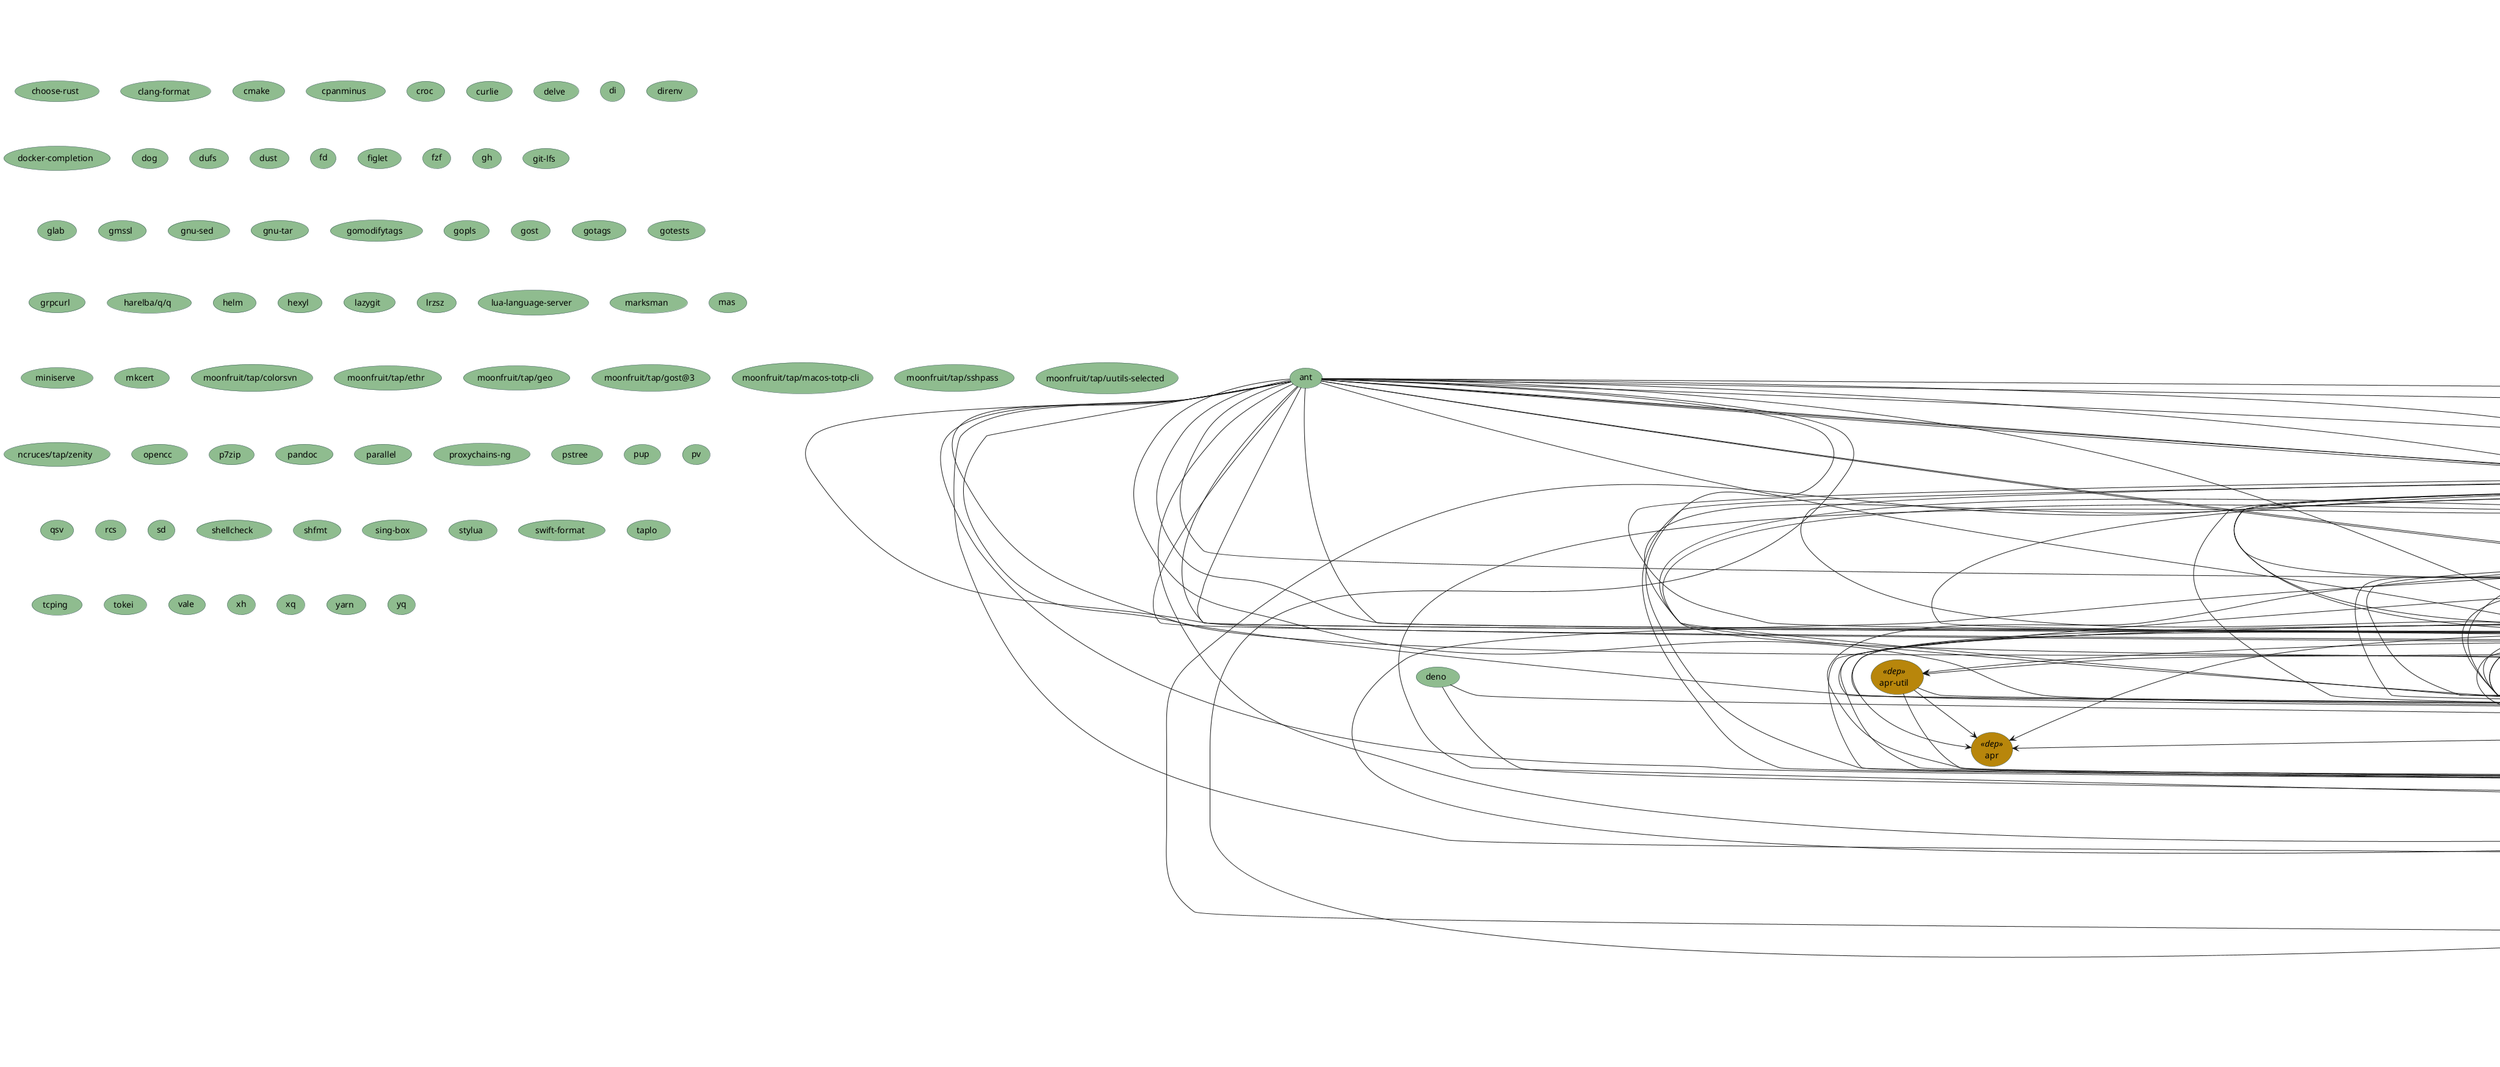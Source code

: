 @startuml homebrew
skinparam usecase {
    BorderColor DarkSlateGray
    BackgroundColor DarkSeaGreen
    BackgroundColor<< req >> ForestGreen
    BackgroundColor<< dep >> DarkGoldenRod
}
(abseil) << dep >>
(ant)
(ant)-->(cairo)
(ant)-->(fontconfig)
(ant)-->(freetype)
(ant)-->(gettext)
(ant)-->(giflib)
(ant)-->(glib)
(ant)-->(graphite2)
(ant)-->(harfbuzz)
(ant)-->(icu4c)
(ant)-->(jpeg-turbo)
(ant)-->(libpng)
(ant)-->(libtiff)
(ant)-->(libx11)
(ant)-->(libxau)
(ant)-->(libxcb)
(ant)-->(libxdmcp)
(ant)-->(libxext)
(ant)-->(libxrender)
(ant)-->(little-cms2)
(ant)-->(lz4)
(ant)-->(lzo)
(ant)-->(openjdk)
(ant)-->(pcre2)
(ant)-->(pixman)
(ant)-->(xorgproto)
(ant)-->(xz)
(ant)-->(zstd)
(aom) << dep >>
(aom)-->(brotli)
(aom)-->(giflib)
(aom)-->(highway)
(aom)-->(imath)
(aom)-->(jpeg-turbo)
(aom)-->(jpeg-xl)
(aom)-->(libpng)
(aom)-->(libtiff)
(aom)-->(libvmaf)
(aom)-->(little-cms2)
(aom)-->(lz4)
(aom)-->(openexr)
(aom)-->(webp)
(aom)-->(xz)
(aom)-->(zstd)
(apr) << dep >>
(apr-util) << dep >>
(apr-util)-->(apr)
(apr-util)-->(ca-certificates)
(apr-util)-->(openssl@3)
(aria2)
(aria2)-->(ca-certificates)
(aria2)-->(gettext)
(aria2)-->(libssh2)
(aria2)-->(openssl@3)
(aria2)-->(readline)
(aria2)-->(sqlite)
(autojump)
(autojump)-->(ca-certificates)
(autojump)-->(mpdecimal)
(autojump)-->(openssl@3)
(autojump)-->(python@3.12)
(autojump)-->(readline)
(autojump)-->(sqlite)
(autojump)-->(xz)
(avro-c) << dep >>
(avro-c)-->(jansson)
(avro-c)-->(snappy)
(avro-c)-->(xz)
(bash)
(bash-completion@2)
(bash-completion@2)-->(bash)
(bash-language-server)
(bash-language-server)-->(brotli)
(bash-language-server)-->(c-ares)
(bash-language-server)-->(ca-certificates)
(bash-language-server)-->(icu4c)
(bash-language-server)-->(libnghttp2)
(bash-language-server)-->(libuv)
(bash-language-server)-->(node)
(bash-language-server)-->(openssl@3)
(bat)
(bat)-->(ca-certificates)
(bat)-->(libgit2)
(bat)-->(libssh2)
(bat)-->(oniguruma)
(bat)-->(openssl@3)
(black)
(black)-->(ca-certificates)
(black)-->(mpdecimal)
(black)-->(openssl@3)
(black)-->(python-packaging)
(black)-->(python@3.12)
(black)-->(readline)
(black)-->(sqlite)
(black)-->(xz)
(brotli) << dep >>
(c-ares) << dep >>
(ca-certificates) << dep >>
(cairo) << dep >>
(cairo)-->(fontconfig)
(cairo)-->(freetype)
(cairo)-->(gettext)
(cairo)-->(glib)
(cairo)-->(libpng)
(cairo)-->(libx11)
(cairo)-->(libxau)
(cairo)-->(libxcb)
(cairo)-->(libxdmcp)
(cairo)-->(libxext)
(cairo)-->(libxrender)
(cairo)-->(lzo)
(cairo)-->(pcre2)
(cairo)-->(pixman)
(cairo)-->(xorgproto)
(capstone) << dep >>
(choose-rust)
(clang-format)
(cmake)
(codespell)
(codespell)-->(ca-certificates)
(codespell)-->(mpdecimal)
(codespell)-->(openssl@3)
(codespell)-->(python@3.11)
(codespell)-->(readline)
(codespell)-->(sqlite)
(codespell)-->(xz)
(colima)
(colima)-->(ca-certificates)
(colima)-->(capstone)
(colima)-->(dtc)
(colima)-->(gettext)
(colima)-->(glib)
(colima)-->(gmp)
(colima)-->(gnutls)
(colima)-->(jpeg-turbo)
(colima)-->(libevent)
(colima)-->(libidn2)
(colima)-->(libnghttp2)
(colima)-->(libpng)
(colima)-->(libslirp)
(colima)-->(libssh)
(colima)-->(libtasn1)
(colima)-->(libunistring)
(colima)-->(libusb)
(colima)-->(lima)
(colima)-->(lz4)
(colima)-->(lzo)
(colima)-->(ncurses)
(colima)-->(nettle)
(colima)-->(openssl@3)
(colima)-->(p11-kit)
(colima)-->(pcre2)
(colima)-->(pixman)
(colima)-->(qemu)
(colima)-->(snappy)
(colima)-->(unbound)
(colima)-->(vde)
(colima)-->(xz)
(colima)-->(zstd)
(cpanminus)
(croc)
(curl)
(curl)-->(brotli)
(curl)-->(ca-certificates)
(curl)-->(gettext)
(curl)-->(libidn2)
(curl)-->(libnghttp2)
(curl)-->(libssh2)
(curl)-->(libunistring)
(curl)-->(lz4)
(curl)-->(openldap)
(curl)-->(openssl@3)
(curl)-->(rtmpdump)
(curl)-->(xz)
(curl)-->(zstd)
(curlie)
(delve)
(deno)
(deno)-->(readline)
(deno)-->(sqlite)
(di)
(direnv)
(docker-completion)
(dog)
(dtc) << dep >>
(dufs)
(dust)
(eslint)
(eslint)-->(brotli)
(eslint)-->(c-ares)
(eslint)-->(ca-certificates)
(eslint)-->(icu4c)
(eslint)-->(libnghttp2)
(eslint)-->(libuv)
(eslint)-->(node)
(eslint)-->(openssl@3)
(eza)
(eza)-->(ca-certificates)
(eza)-->(libgit2)
(eza)-->(libssh2)
(eza)-->(openssl@3)
(fd)
(fdupes)
(fdupes)-->(pcre2)
(figlet)
(file-formula)
(file-formula)-->(libmagic)
(flake8)
(flake8)-->(ca-certificates)
(flake8)-->(mpdecimal)
(flake8)-->(openssl@3)
(flake8)-->(python@3.11)
(flake8)-->(readline)
(flake8)-->(sqlite)
(flake8)-->(xz)
(fontconfig) << dep >>
(fontconfig)-->(freetype)
(fontconfig)-->(libpng)
(fossil)
(fossil)-->(ca-certificates)
(fossil)-->(openssl@3)
(freetype) << dep >>
(freetype)-->(libpng)
(fribidi) << dep >>
(fzf)
(gawk)
(gawk)-->(gettext)
(gawk)-->(gmp)
(gawk)-->(mpfr)
(gawk)-->(readline)
(gd) << dep >>
(gd)-->(aom)
(gd)-->(brotli)
(gd)-->(fontconfig)
(gd)-->(freetype)
(gd)-->(giflib)
(gd)-->(highway)
(gd)-->(imath)
(gd)-->(jpeg-turbo)
(gd)-->(jpeg-xl)
(gd)-->(libavif)
(gd)-->(libpng)
(gd)-->(libtiff)
(gd)-->(libvmaf)
(gd)-->(little-cms2)
(gd)-->(lz4)
(gd)-->(openexr)
(gd)-->(webp)
(gd)-->(xz)
(gd)-->(zstd)
(gdk-pixbuf) << dep >>
(gdk-pixbuf)-->(gettext)
(gdk-pixbuf)-->(glib)
(gdk-pixbuf)-->(jpeg-turbo)
(gdk-pixbuf)-->(libpng)
(gdk-pixbuf)-->(libtiff)
(gdk-pixbuf)-->(lz4)
(gdk-pixbuf)-->(pcre2)
(gdk-pixbuf)-->(xz)
(gdk-pixbuf)-->(zstd)
(gettext) << dep >>
(gh)
(giflib) << dep >>
(git)
(git)-->(gettext)
(git)-->(pcre2)
(git-lfs)
(git-secret)
(git-secret)-->(ca-certificates)
(git-secret)-->(gawk)
(git-secret)-->(gettext)
(git-secret)-->(gmp)
(git-secret)-->(gnupg)
(git-secret)-->(gnutls)
(git-secret)-->(libassuan)
(git-secret)-->(libevent)
(git-secret)-->(libgcrypt)
(git-secret)-->(libgpg-error)
(git-secret)-->(libidn2)
(git-secret)-->(libksba)
(git-secret)-->(libnghttp2)
(git-secret)-->(libtasn1)
(git-secret)-->(libunistring)
(git-secret)-->(libusb)
(git-secret)-->(mpfr)
(git-secret)-->(nettle)
(git-secret)-->(npth)
(git-secret)-->(openldap)
(git-secret)-->(openssl@3)
(git-secret)-->(p11-kit)
(git-secret)-->(pinentry)
(git-secret)-->(readline)
(git-secret)-->(unbound)
(git-svn)
(git-svn)-->(apr)
(git-svn)-->(apr-util)
(git-svn)-->(ca-certificates)
(git-svn)-->(gettext)
(git-svn)-->(git)
(git-svn)-->(lz4)
(git-svn)-->(openssl@3)
(git-svn)-->(pcre2)
(git-svn)-->(subversion)
(git-svn)-->(utf8proc)
(glab)
(glib) << dep >>
(glib)-->(gettext)
(glib)-->(pcre2)
(gmp) << dep >>
(gmssl)
(gnu-sed)
(gnu-tar)
(gnupg)
(gnupg)-->(ca-certificates)
(gnupg)-->(gettext)
(gnupg)-->(gmp)
(gnupg)-->(gnutls)
(gnupg)-->(libassuan)
(gnupg)-->(libevent)
(gnupg)-->(libgcrypt)
(gnupg)-->(libgpg-error)
(gnupg)-->(libidn2)
(gnupg)-->(libksba)
(gnupg)-->(libnghttp2)
(gnupg)-->(libtasn1)
(gnupg)-->(libunistring)
(gnupg)-->(libusb)
(gnupg)-->(nettle)
(gnupg)-->(npth)
(gnupg)-->(openldap)
(gnupg)-->(openssl@3)
(gnupg)-->(p11-kit)
(gnupg)-->(pinentry)
(gnupg)-->(readline)
(gnupg)-->(unbound)
(gnutls) << dep >>
(gnutls)-->(ca-certificates)
(gnutls)-->(gettext)
(gnutls)-->(gmp)
(gnutls)-->(libevent)
(gnutls)-->(libidn2)
(gnutls)-->(libnghttp2)
(gnutls)-->(libtasn1)
(gnutls)-->(libunistring)
(gnutls)-->(nettle)
(gnutls)-->(openssl@3)
(gnutls)-->(p11-kit)
(gnutls)-->(unbound)
(go)
(gomodifytags)
(gopls)
(gost)
(gotags)
(gotests)
(gradle)
(gradle)-->(cairo)
(gradle)-->(fontconfig)
(gradle)-->(freetype)
(gradle)-->(gettext)
(gradle)-->(giflib)
(gradle)-->(glib)
(gradle)-->(graphite2)
(gradle)-->(harfbuzz)
(gradle)-->(icu4c)
(gradle)-->(jpeg-turbo)
(gradle)-->(libpng)
(gradle)-->(libtiff)
(gradle)-->(libx11)
(gradle)-->(libxau)
(gradle)-->(libxcb)
(gradle)-->(libxdmcp)
(gradle)-->(libxext)
(gradle)-->(libxrender)
(gradle)-->(little-cms2)
(gradle)-->(lz4)
(gradle)-->(lzo)
(gradle)-->(openjdk)
(gradle)-->(pcre2)
(gradle)-->(pixman)
(gradle)-->(xorgproto)
(gradle)-->(xz)
(gradle)-->(zstd)
(graphite2) << dep >>
(graphviz) << dep >>
(graphviz)-->(aom)
(graphviz)-->(brotli)
(graphviz)-->(cairo)
(graphviz)-->(fontconfig)
(graphviz)-->(freetype)
(graphviz)-->(fribidi)
(graphviz)-->(gd)
(graphviz)-->(gdk-pixbuf)
(graphviz)-->(gettext)
(graphviz)-->(giflib)
(graphviz)-->(glib)
(graphviz)-->(graphite2)
(graphviz)-->(gts)
(graphviz)-->(harfbuzz)
(graphviz)-->(highway)
(graphviz)-->(icu4c)
(graphviz)-->(imath)
(graphviz)-->(jasper)
(graphviz)-->(jpeg-turbo)
(graphviz)-->(jpeg-xl)
(graphviz)-->(libavif)
(graphviz)-->(libpng)
(graphviz)-->(librsvg)
(graphviz)-->(libtiff)
(graphviz)-->(libtool)
(graphviz)-->(libvmaf)
(graphviz)-->(libx11)
(graphviz)-->(libxau)
(graphviz)-->(libxcb)
(graphviz)-->(libxdmcp)
(graphviz)-->(libxext)
(graphviz)-->(libxrender)
(graphviz)-->(little-cms2)
(graphviz)-->(lz4)
(graphviz)-->(lzo)
(graphviz)-->(m4)
(graphviz)-->(netpbm)
(graphviz)-->(openexr)
(graphviz)-->(pango)
(graphviz)-->(pcre2)
(graphviz)-->(pixman)
(graphviz)-->(webp)
(graphviz)-->(xorgproto)
(graphviz)-->(xz)
(graphviz)-->(zstd)
(grpcurl)
(gts) << dep >>
(gts)-->(gettext)
(gts)-->(glib)
(gts)-->(jasper)
(gts)-->(jpeg-turbo)
(gts)-->(libpng)
(gts)-->(libtiff)
(gts)-->(lz4)
(gts)-->(netpbm)
(gts)-->(pcre2)
(gts)-->(xz)
(gts)-->(zstd)
(harelba/q/q)
(harfbuzz) << dep >>
(harfbuzz)-->(cairo)
(harfbuzz)-->(fontconfig)
(harfbuzz)-->(freetype)
(harfbuzz)-->(gettext)
(harfbuzz)-->(glib)
(harfbuzz)-->(graphite2)
(harfbuzz)-->(icu4c)
(harfbuzz)-->(libpng)
(harfbuzz)-->(libx11)
(harfbuzz)-->(libxau)
(harfbuzz)-->(libxcb)
(harfbuzz)-->(libxdmcp)
(harfbuzz)-->(libxext)
(harfbuzz)-->(libxrender)
(harfbuzz)-->(lzo)
(harfbuzz)-->(pcre2)
(harfbuzz)-->(pixman)
(harfbuzz)-->(xorgproto)
(hazelcast/hz/hazelcast)
(hazelcast/hz/hazelcast)-->(cairo)
(hazelcast/hz/hazelcast)-->(fontconfig)
(hazelcast/hz/hazelcast)-->(freetype)
(hazelcast/hz/hazelcast)-->(gettext)
(hazelcast/hz/hazelcast)-->(giflib)
(hazelcast/hz/hazelcast)-->(glib)
(hazelcast/hz/hazelcast)-->(graphite2)
(hazelcast/hz/hazelcast)-->(harfbuzz)
(hazelcast/hz/hazelcast)-->(icu4c)
(hazelcast/hz/hazelcast)-->(jpeg-turbo)
(hazelcast/hz/hazelcast)-->(libpng)
(hazelcast/hz/hazelcast)-->(libtiff)
(hazelcast/hz/hazelcast)-->(libx11)
(hazelcast/hz/hazelcast)-->(libxau)
(hazelcast/hz/hazelcast)-->(libxcb)
(hazelcast/hz/hazelcast)-->(libxdmcp)
(hazelcast/hz/hazelcast)-->(libxext)
(hazelcast/hz/hazelcast)-->(libxrender)
(hazelcast/hz/hazelcast)-->(little-cms2)
(hazelcast/hz/hazelcast)-->(lz4)
(hazelcast/hz/hazelcast)-->(lzo)
(hazelcast/hz/hazelcast)-->(openjdk)
(hazelcast/hz/hazelcast)-->(pcre2)
(hazelcast/hz/hazelcast)-->(pixman)
(hazelcast/hz/hazelcast)-->(xorgproto)
(hazelcast/hz/hazelcast)-->(xz)
(hazelcast/hz/hazelcast)-->(zstd)
(hazelcast/hz/hazelcast-management-center)
(hazelcast/hz/hazelcast-management-center)-->(cairo)
(hazelcast/hz/hazelcast-management-center)-->(fontconfig)
(hazelcast/hz/hazelcast-management-center)-->(freetype)
(hazelcast/hz/hazelcast-management-center)-->(gettext)
(hazelcast/hz/hazelcast-management-center)-->(giflib)
(hazelcast/hz/hazelcast-management-center)-->(glib)
(hazelcast/hz/hazelcast-management-center)-->(graphite2)
(hazelcast/hz/hazelcast-management-center)-->(harfbuzz)
(hazelcast/hz/hazelcast-management-center)-->(icu4c)
(hazelcast/hz/hazelcast-management-center)-->(jpeg-turbo)
(hazelcast/hz/hazelcast-management-center)-->(libpng)
(hazelcast/hz/hazelcast-management-center)-->(libtiff)
(hazelcast/hz/hazelcast-management-center)-->(libx11)
(hazelcast/hz/hazelcast-management-center)-->(libxau)
(hazelcast/hz/hazelcast-management-center)-->(libxcb)
(hazelcast/hz/hazelcast-management-center)-->(libxdmcp)
(hazelcast/hz/hazelcast-management-center)-->(libxext)
(hazelcast/hz/hazelcast-management-center)-->(libxrender)
(hazelcast/hz/hazelcast-management-center)-->(little-cms2)
(hazelcast/hz/hazelcast-management-center)-->(lz4)
(hazelcast/hz/hazelcast-management-center)-->(lzo)
(hazelcast/hz/hazelcast-management-center)-->(openjdk)
(hazelcast/hz/hazelcast-management-center)-->(pcre2)
(hazelcast/hz/hazelcast-management-center)-->(pixman)
(hazelcast/hz/hazelcast-management-center)-->(xorgproto)
(hazelcast/hz/hazelcast-management-center)-->(xz)
(hazelcast/hz/hazelcast-management-center)-->(zstd)
(helm)
(hexyl)
(highway) << dep >>
(htop)
(htop)-->(ncurses)
(httpie)
(httpie)-->(ca-certificates)
(httpie)-->(mpdecimal)
(httpie)-->(openssl@3)
(httpie)-->(pygments)
(httpie)-->(python-certifi)
(httpie)-->(python@3.12)
(httpie)-->(readline)
(httpie)-->(sqlite)
(httpie)-->(xz)
(icu4c) << dep >>
(imath) << dep >>
(iperf3)
(iperf3)-->(ca-certificates)
(iperf3)-->(openssl@3)
(ipython)
(ipython)-->(ca-certificates)
(ipython)-->(mpdecimal)
(ipython)-->(openssl@3)
(ipython)-->(pygments)
(ipython)-->(python@3.12)
(ipython)-->(readline)
(ipython)-->(six)
(ipython)-->(sqlite)
(ipython)-->(xz)
(jansson) << dep >>
(jasper) << dep >>
(jasper)-->(jpeg-turbo)
(jdtls)
(jdtls)-->(ca-certificates)
(jdtls)-->(cairo)
(jdtls)-->(fontconfig)
(jdtls)-->(freetype)
(jdtls)-->(gettext)
(jdtls)-->(giflib)
(jdtls)-->(glib)
(jdtls)-->(graphite2)
(jdtls)-->(harfbuzz)
(jdtls)-->(icu4c)
(jdtls)-->(jpeg-turbo)
(jdtls)-->(libpng)
(jdtls)-->(libtiff)
(jdtls)-->(libx11)
(jdtls)-->(libxau)
(jdtls)-->(libxcb)
(jdtls)-->(libxdmcp)
(jdtls)-->(libxext)
(jdtls)-->(libxrender)
(jdtls)-->(little-cms2)
(jdtls)-->(lz4)
(jdtls)-->(lzo)
(jdtls)-->(mpdecimal)
(jdtls)-->(openjdk)
(jdtls)-->(openssl@3)
(jdtls)-->(pcre2)
(jdtls)-->(pixman)
(jdtls)-->(python@3.12)
(jdtls)-->(readline)
(jdtls)-->(sqlite)
(jdtls)-->(xorgproto)
(jdtls)-->(xz)
(jdtls)-->(zstd)
(jpeg-turbo) << dep >>
(jpeg-xl) << dep >>
(jpeg-xl)-->(brotli)
(jpeg-xl)-->(giflib)
(jpeg-xl)-->(highway)
(jpeg-xl)-->(imath)
(jpeg-xl)-->(jpeg-turbo)
(jpeg-xl)-->(libpng)
(jpeg-xl)-->(libtiff)
(jpeg-xl)-->(little-cms2)
(jpeg-xl)-->(lz4)
(jpeg-xl)-->(openexr)
(jpeg-xl)-->(webp)
(jpeg-xl)-->(xz)
(jpeg-xl)-->(zstd)
(jq)
(jq)-->(oniguruma)
(jsoncpp) << dep >>
(kafka)
(kafka)-->(ca-certificates)
(kafka)-->(cairo)
(kafka)-->(fontconfig)
(kafka)-->(freetype)
(kafka)-->(gettext)
(kafka)-->(giflib)
(kafka)-->(glib)
(kafka)-->(graphite2)
(kafka)-->(harfbuzz)
(kafka)-->(icu4c)
(kafka)-->(jpeg-turbo)
(kafka)-->(libpng)
(kafka)-->(libtiff)
(kafka)-->(libx11)
(kafka)-->(libxau)
(kafka)-->(libxcb)
(kafka)-->(libxdmcp)
(kafka)-->(libxext)
(kafka)-->(libxrender)
(kafka)-->(little-cms2)
(kafka)-->(lz4)
(kafka)-->(lzo)
(kafka)-->(openjdk)
(kafka)-->(openssl@3)
(kafka)-->(pcre2)
(kafka)-->(pixman)
(kafka)-->(xorgproto)
(kafka)-->(xz)
(kafka)-->(zookeeper)
(kafka)-->(zstd)
(kcat)
(kcat)-->(avro-c)
(kcat)-->(ca-certificates)
(kcat)-->(jansson)
(kcat)-->(librdkafka)
(kcat)-->(libserdes)
(kcat)-->(lz4)
(kcat)-->(lzlib)
(kcat)-->(openssl@3)
(kcat)-->(snappy)
(kcat)-->(xz)
(kcat)-->(yajl)
(kcat)-->(zstd)
(lazygit)
(libassuan) << dep >>
(libassuan)-->(gettext)
(libassuan)-->(libgpg-error)
(libavif) << dep >>
(libavif)-->(aom)
(libavif)-->(brotli)
(libavif)-->(giflib)
(libavif)-->(highway)
(libavif)-->(imath)
(libavif)-->(jpeg-turbo)
(libavif)-->(jpeg-xl)
(libavif)-->(libpng)
(libavif)-->(libtiff)
(libavif)-->(libvmaf)
(libavif)-->(little-cms2)
(libavif)-->(lz4)
(libavif)-->(openexr)
(libavif)-->(webp)
(libavif)-->(xz)
(libavif)-->(zstd)
(libevent) << dep >>
(libevent)-->(ca-certificates)
(libevent)-->(openssl@3)
(libgcrypt) << dep >>
(libgcrypt)-->(gettext)
(libgcrypt)-->(libgpg-error)
(libgit2) << dep >>
(libgit2)-->(ca-certificates)
(libgit2)-->(libssh2)
(libgit2)-->(openssl@3)
(libgpg-error) << dep >>
(libgpg-error)-->(gettext)
(libidn2) << dep >>
(libidn2)-->(gettext)
(libidn2)-->(libunistring)
(libksba) << dep >>
(libksba)-->(gettext)
(libksba)-->(libgpg-error)
(liblinear) << dep >>
(libmagic) << dep >>
(libnghttp2) << dep >>
(libpng) << dep >>
(librdkafka) << dep >>
(librdkafka)-->(ca-certificates)
(librdkafka)-->(lz4)
(librdkafka)-->(lzlib)
(librdkafka)-->(openssl@3)
(librdkafka)-->(xz)
(librdkafka)-->(zstd)
(librsvg) << dep >>
(librsvg)-->(cairo)
(librsvg)-->(fontconfig)
(librsvg)-->(freetype)
(librsvg)-->(fribidi)
(librsvg)-->(gdk-pixbuf)
(librsvg)-->(gettext)
(librsvg)-->(glib)
(librsvg)-->(graphite2)
(librsvg)-->(harfbuzz)
(librsvg)-->(icu4c)
(librsvg)-->(jpeg-turbo)
(librsvg)-->(libpng)
(librsvg)-->(libtiff)
(librsvg)-->(libx11)
(librsvg)-->(libxau)
(librsvg)-->(libxcb)
(librsvg)-->(libxdmcp)
(librsvg)-->(libxext)
(librsvg)-->(libxrender)
(librsvg)-->(lz4)
(librsvg)-->(lzo)
(librsvg)-->(pango)
(librsvg)-->(pcre2)
(librsvg)-->(pixman)
(librsvg)-->(xorgproto)
(librsvg)-->(xz)
(librsvg)-->(zstd)
(libserdes) << dep >>
(libserdes)-->(avro-c)
(libserdes)-->(jansson)
(libserdes)-->(snappy)
(libserdes)-->(xz)
(libslirp) << dep >>
(libslirp)-->(gettext)
(libslirp)-->(glib)
(libslirp)-->(pcre2)
(libssh) << dep >>
(libssh)-->(ca-certificates)
(libssh)-->(openssl@3)
(libssh2) << dep >>
(libssh2)-->(ca-certificates)
(libssh2)-->(openssl@3)
(libtasn1) << dep >>
(libtermkey) << dep >>
(libtermkey)-->(unibilium)
(libtiff) << dep >>
(libtiff)-->(jpeg-turbo)
(libtiff)-->(lz4)
(libtiff)-->(xz)
(libtiff)-->(zstd)
(libtool) << dep >>
(libtool)-->(m4)
(libunistring) << dep >>
(libusb) << dep >>
(libuv) << dep >>
(libvmaf) << dep >>
(libvterm) << dep >>
(libx11) << dep >>
(libx11)-->(libxau)
(libx11)-->(libxcb)
(libx11)-->(libxdmcp)
(libx11)-->(xorgproto)
(libxau) << dep >>
(libxau)-->(xorgproto)
(libxcb) << dep >>
(libxcb)-->(libxau)
(libxcb)-->(libxdmcp)
(libxcb)-->(xorgproto)
(libxdmcp) << dep >>
(libxdmcp)-->(xorgproto)
(libxext) << dep >>
(libxext)-->(libx11)
(libxext)-->(libxau)
(libxext)-->(libxcb)
(libxext)-->(libxdmcp)
(libxext)-->(xorgproto)
(libxrender) << dep >>
(libxrender)-->(libx11)
(libxrender)-->(libxau)
(libxrender)-->(libxcb)
(libxrender)-->(libxdmcp)
(libxrender)-->(xorgproto)
(libyaml) << dep >>
(lima) << dep >>
(lima)-->(ca-certificates)
(lima)-->(capstone)
(lima)-->(dtc)
(lima)-->(gettext)
(lima)-->(glib)
(lima)-->(gmp)
(lima)-->(gnutls)
(lima)-->(jpeg-turbo)
(lima)-->(libevent)
(lima)-->(libidn2)
(lima)-->(libnghttp2)
(lima)-->(libpng)
(lima)-->(libslirp)
(lima)-->(libssh)
(lima)-->(libtasn1)
(lima)-->(libunistring)
(lima)-->(libusb)
(lima)-->(lz4)
(lima)-->(lzo)
(lima)-->(ncurses)
(lima)-->(nettle)
(lima)-->(openssl@3)
(lima)-->(p11-kit)
(lima)-->(pcre2)
(lima)-->(pixman)
(lima)-->(qemu)
(lima)-->(snappy)
(lima)-->(unbound)
(lima)-->(vde)
(lima)-->(xz)
(lima)-->(zstd)
(little-cms2) << dep >>
(little-cms2)-->(jpeg-turbo)
(little-cms2)-->(libtiff)
(little-cms2)-->(lz4)
(little-cms2)-->(xz)
(little-cms2)-->(zstd)
(llvm) << dep >>
(llvm)-->(ca-certificates)
(llvm)-->(lz4)
(llvm)-->(mpdecimal)
(llvm)-->(openssl@3)
(llvm)-->(python@3.12)
(llvm)-->(readline)
(llvm)-->(sqlite)
(llvm)-->(xz)
(llvm)-->(z3)
(llvm)-->(zstd)
(lrzsz)
(lua)
(lua-language-server)
(luajit) << dep >>
(luv) << dep >>
(luv)-->(libuv)
(lz4) << dep >>
(lzlib) << dep >>
(lzo) << dep >>
(m4) << dep >>
(marksman)
(mas)
(maven)
(maven)-->(cairo)
(maven)-->(fontconfig)
(maven)-->(freetype)
(maven)-->(gettext)
(maven)-->(giflib)
(maven)-->(glib)
(maven)-->(graphite2)
(maven)-->(harfbuzz)
(maven)-->(icu4c)
(maven)-->(jpeg-turbo)
(maven)-->(libpng)
(maven)-->(libtiff)
(maven)-->(libx11)
(maven)-->(libxau)
(maven)-->(libxcb)
(maven)-->(libxdmcp)
(maven)-->(libxext)
(maven)-->(libxrender)
(maven)-->(little-cms2)
(maven)-->(lz4)
(maven)-->(lzo)
(maven)-->(openjdk)
(maven)-->(pcre2)
(maven)-->(pixman)
(maven)-->(xorgproto)
(maven)-->(xz)
(maven)-->(zstd)
(miniserve)
(mkcert)
(mongodb/brew/mongodb-community)
(mongodb/brew/mongodb-community)-->(brotli)
(mongodb/brew/mongodb-community)-->(c-ares)
(mongodb/brew/mongodb-community)-->(ca-certificates)
(mongodb/brew/mongodb-community)-->(icu4c)
(mongodb/brew/mongodb-community)-->(libnghttp2)
(mongodb/brew/mongodb-community)-->(libuv)
(mongodb/brew/mongodb-community)-->(mongodb/brew/mongodb-database-tools)
(mongodb/brew/mongodb-community)-->(mongosh)
(mongodb/brew/mongodb-community)-->(node)
(mongodb/brew/mongodb-community)-->(openssl@3)
(mongodb/brew/mongodb-database-tools) << req >>
(mongosh) << dep >>
(mongosh)-->(brotli)
(mongosh)-->(c-ares)
(mongosh)-->(ca-certificates)
(mongosh)-->(icu4c)
(mongosh)-->(libnghttp2)
(mongosh)-->(libuv)
(mongosh)-->(node)
(mongosh)-->(openssl@3)
(moonfruit/tap/colorsvn)
(moonfruit/tap/ethr)
(moonfruit/tap/geo)
(moonfruit/tap/gost@3)
(moonfruit/tap/impl)
(moonfruit/tap/impl)-->(go)
(moonfruit/tap/macos-totp-cli)
(moonfruit/tap/sshpass)
(moonfruit/tap/uutils-selected)
(moonfruit/tap/wlp-webprofile8)
(moonfruit/tap/wlp-webprofile8)-->(cairo)
(moonfruit/tap/wlp-webprofile8)-->(fontconfig)
(moonfruit/tap/wlp-webprofile8)-->(freetype)
(moonfruit/tap/wlp-webprofile8)-->(gettext)
(moonfruit/tap/wlp-webprofile8)-->(giflib)
(moonfruit/tap/wlp-webprofile8)-->(glib)
(moonfruit/tap/wlp-webprofile8)-->(graphite2)
(moonfruit/tap/wlp-webprofile8)-->(harfbuzz)
(moonfruit/tap/wlp-webprofile8)-->(icu4c)
(moonfruit/tap/wlp-webprofile8)-->(jpeg-turbo)
(moonfruit/tap/wlp-webprofile8)-->(libpng)
(moonfruit/tap/wlp-webprofile8)-->(libtiff)
(moonfruit/tap/wlp-webprofile8)-->(libx11)
(moonfruit/tap/wlp-webprofile8)-->(libxau)
(moonfruit/tap/wlp-webprofile8)-->(libxcb)
(moonfruit/tap/wlp-webprofile8)-->(libxdmcp)
(moonfruit/tap/wlp-webprofile8)-->(libxext)
(moonfruit/tap/wlp-webprofile8)-->(libxrender)
(moonfruit/tap/wlp-webprofile8)-->(little-cms2)
(moonfruit/tap/wlp-webprofile8)-->(lz4)
(moonfruit/tap/wlp-webprofile8)-->(lzo)
(moonfruit/tap/wlp-webprofile8)-->(openjdk)
(moonfruit/tap/wlp-webprofile8)-->(pcre2)
(moonfruit/tap/wlp-webprofile8)-->(pixman)
(moonfruit/tap/wlp-webprofile8)-->(xorgproto)
(moonfruit/tap/wlp-webprofile8)-->(xz)
(moonfruit/tap/wlp-webprofile8)-->(zstd)
(mosh)
(mosh)-->(abseil)
(mosh)-->(jsoncpp)
(mosh)-->(protobuf)
(mpdecimal) << dep >>
(mpfr) << dep >>
(mpfr)-->(gmp)
(msgpack) << dep >>
(ncdu)
(ncdu)-->(ncurses)
(ncruces/tap/zenity)
(ncurses) << dep >>
(neovide)
(neovide)-->(gettext)
(neovide)-->(libtermkey)
(neovide)-->(libuv)
(neovide)-->(libvterm)
(neovide)-->(luajit)
(neovide)-->(luv)
(neovide)-->(msgpack)
(neovide)-->(neovim)
(neovide)-->(tree-sitter)
(neovide)-->(unibilium)
(neovim)
(neovim)-->(gettext)
(neovim)-->(libtermkey)
(neovim)-->(libuv)
(neovim)-->(libvterm)
(neovim)-->(luajit)
(neovim)-->(luv)
(neovim)-->(msgpack)
(neovim)-->(tree-sitter)
(neovim)-->(unibilium)
(netpbm) << dep >>
(netpbm)-->(jasper)
(netpbm)-->(jpeg-turbo)
(netpbm)-->(libpng)
(netpbm)-->(libtiff)
(netpbm)-->(lz4)
(netpbm)-->(xz)
(netpbm)-->(zstd)
(nettle) << dep >>
(nettle)-->(gmp)
(nmap)
(nmap)-->(ca-certificates)
(nmap)-->(liblinear)
(nmap)-->(libssh2)
(nmap)-->(lua)
(nmap)-->(openssl@3)
(nmap)-->(pcre)
(node)
(node)-->(brotli)
(node)-->(c-ares)
(node)-->(ca-certificates)
(node)-->(icu4c)
(node)-->(libnghttp2)
(node)-->(libuv)
(node)-->(openssl@3)
(node@16) << req >>
(node@16)-->(brotli)
(node@16)-->(c-ares)
(node@16)-->(ca-certificates)
(node@16)-->(icu4c)
(node@16)-->(libnghttp2)
(node@16)-->(libuv)
(node@16)-->(openssl@3)
(npth) << dep >>
(oniguruma) << dep >>
(opencc)
(openexr) << dep >>
(openexr)-->(imath)
(openjdk)
(openjdk)-->(cairo)
(openjdk)-->(fontconfig)
(openjdk)-->(freetype)
(openjdk)-->(gettext)
(openjdk)-->(giflib)
(openjdk)-->(glib)
(openjdk)-->(graphite2)
(openjdk)-->(harfbuzz)
(openjdk)-->(icu4c)
(openjdk)-->(jpeg-turbo)
(openjdk)-->(libpng)
(openjdk)-->(libtiff)
(openjdk)-->(libx11)
(openjdk)-->(libxau)
(openjdk)-->(libxcb)
(openjdk)-->(libxdmcp)
(openjdk)-->(libxext)
(openjdk)-->(libxrender)
(openjdk)-->(little-cms2)
(openjdk)-->(lz4)
(openjdk)-->(lzo)
(openjdk)-->(pcre2)
(openjdk)-->(pixman)
(openjdk)-->(xorgproto)
(openjdk)-->(xz)
(openjdk)-->(zstd)
(openjdk@11)
(openjdk@11)-->(cairo)
(openjdk@11)-->(fontconfig)
(openjdk@11)-->(freetype)
(openjdk@11)-->(gettext)
(openjdk@11)-->(giflib)
(openjdk@11)-->(glib)
(openjdk@11)-->(graphite2)
(openjdk@11)-->(harfbuzz)
(openjdk@11)-->(icu4c)
(openjdk@11)-->(jpeg-turbo)
(openjdk@11)-->(libpng)
(openjdk@11)-->(libtiff)
(openjdk@11)-->(libx11)
(openjdk@11)-->(libxau)
(openjdk@11)-->(libxcb)
(openjdk@11)-->(libxdmcp)
(openjdk@11)-->(libxext)
(openjdk@11)-->(libxrender)
(openjdk@11)-->(little-cms2)
(openjdk@11)-->(lz4)
(openjdk@11)-->(lzo)
(openjdk@11)-->(pcre2)
(openjdk@11)-->(pixman)
(openjdk@11)-->(xorgproto)
(openjdk@11)-->(xz)
(openjdk@11)-->(zstd)
(openjdk@17)
(openjdk@17)-->(cairo)
(openjdk@17)-->(fontconfig)
(openjdk@17)-->(freetype)
(openjdk@17)-->(gettext)
(openjdk@17)-->(giflib)
(openjdk@17)-->(glib)
(openjdk@17)-->(graphite2)
(openjdk@17)-->(harfbuzz)
(openjdk@17)-->(icu4c)
(openjdk@17)-->(jpeg-turbo)
(openjdk@17)-->(libpng)
(openjdk@17)-->(libtiff)
(openjdk@17)-->(libx11)
(openjdk@17)-->(libxau)
(openjdk@17)-->(libxcb)
(openjdk@17)-->(libxdmcp)
(openjdk@17)-->(libxext)
(openjdk@17)-->(libxrender)
(openjdk@17)-->(little-cms2)
(openjdk@17)-->(lz4)
(openjdk@17)-->(lzo)
(openjdk@17)-->(pcre2)
(openjdk@17)-->(pixman)
(openjdk@17)-->(xorgproto)
(openjdk@17)-->(xz)
(openjdk@17)-->(zstd)
(openldap) << dep >>
(openldap)-->(ca-certificates)
(openldap)-->(openssl@3)
(openssl@3) << dep >>
(openssl@3)-->(ca-certificates)
(p11-kit) << dep >>
(p11-kit)-->(ca-certificates)
(p11-kit)-->(libtasn1)
(p7zip)
(pandoc)
(pango) << dep >>
(pango)-->(cairo)
(pango)-->(fontconfig)
(pango)-->(freetype)
(pango)-->(fribidi)
(pango)-->(gettext)
(pango)-->(glib)
(pango)-->(graphite2)
(pango)-->(harfbuzz)
(pango)-->(icu4c)
(pango)-->(libpng)
(pango)-->(libx11)
(pango)-->(libxau)
(pango)-->(libxcb)
(pango)-->(libxdmcp)
(pango)-->(libxext)
(pango)-->(libxrender)
(pango)-->(lzo)
(pango)-->(pcre2)
(pango)-->(pixman)
(pango)-->(xorgproto)
(parallel)
(pcre) << dep >>
(pcre2) << dep >>
(pigz)
(pigz)-->(zopfli)
(pinentry) << dep >>
(pinentry)-->(gettext)
(pinentry)-->(libassuan)
(pinentry)-->(libgpg-error)
(pinentry-mac)
(pinentry-mac)-->(gettext)
(pinentry-mac)-->(libassuan)
(pinentry-mac)-->(libgpg-error)
(pipgrip)
(pipgrip)-->(ca-certificates)
(pipgrip)-->(mpdecimal)
(pipgrip)-->(openssl@3)
(pipgrip)-->(python-click)
(pipgrip)-->(python-packaging)
(pipgrip)-->(python-setuptools)
(pipgrip)-->(python@3.12)
(pipgrip)-->(readline)
(pipgrip)-->(six)
(pipgrip)-->(sqlite)
(pipgrip)-->(xz)
(pixman) << dep >>
(pkg-config) << dep >>
(plantuml)
(plantuml)-->(aom)
(plantuml)-->(brotli)
(plantuml)-->(cairo)
(plantuml)-->(fontconfig)
(plantuml)-->(freetype)
(plantuml)-->(fribidi)
(plantuml)-->(gd)
(plantuml)-->(gdk-pixbuf)
(plantuml)-->(gettext)
(plantuml)-->(giflib)
(plantuml)-->(glib)
(plantuml)-->(graphite2)
(plantuml)-->(graphviz)
(plantuml)-->(gts)
(plantuml)-->(harfbuzz)
(plantuml)-->(highway)
(plantuml)-->(icu4c)
(plantuml)-->(imath)
(plantuml)-->(jasper)
(plantuml)-->(jpeg-turbo)
(plantuml)-->(jpeg-xl)
(plantuml)-->(libavif)
(plantuml)-->(libpng)
(plantuml)-->(librsvg)
(plantuml)-->(libtiff)
(plantuml)-->(libtool)
(plantuml)-->(libvmaf)
(plantuml)-->(libx11)
(plantuml)-->(libxau)
(plantuml)-->(libxcb)
(plantuml)-->(libxdmcp)
(plantuml)-->(libxext)
(plantuml)-->(libxrender)
(plantuml)-->(little-cms2)
(plantuml)-->(lz4)
(plantuml)-->(lzo)
(plantuml)-->(m4)
(plantuml)-->(netpbm)
(plantuml)-->(openexr)
(plantuml)-->(openjdk)
(plantuml)-->(pango)
(plantuml)-->(pcre2)
(plantuml)-->(pixman)
(plantuml)-->(webp)
(plantuml)-->(xorgproto)
(plantuml)-->(xz)
(plantuml)-->(zstd)
(popt) << dep >>
(prettier)
(prettier)-->(brotli)
(prettier)-->(c-ares)
(prettier)-->(ca-certificates)
(prettier)-->(icu4c)
(prettier)-->(libnghttp2)
(prettier)-->(libuv)
(prettier)-->(node)
(prettier)-->(openssl@3)
(protobuf)
(protobuf)-->(abseil)
(protobuf)-->(jsoncpp)
(proxychains-ng)
(pstree)
(pup)
(pv)
(pygments) << dep >>
(pyright)
(pyright)-->(brotli)
(pyright)-->(c-ares)
(pyright)-->(ca-certificates)
(pyright)-->(icu4c)
(pyright)-->(libnghttp2)
(pyright)-->(libuv)
(pyright)-->(node)
(pyright)-->(openssl@3)
(python-certifi) << dep >>
(python-certifi)-->(ca-certificates)
(python-click) << dep >>
(python-mutagen) << dep >>
(python-packaging) << dep >>
(python-setuptools) << dep >>
(python@3.11) << req >>
(python@3.11)-->(ca-certificates)
(python@3.11)-->(mpdecimal)
(python@3.11)-->(openssl@3)
(python@3.11)-->(readline)
(python@3.11)-->(sqlite)
(python@3.11)-->(xz)
(python@3.12) << dep >>
(python@3.12)-->(ca-certificates)
(python@3.12)-->(mpdecimal)
(python@3.12)-->(openssl@3)
(python@3.12)-->(readline)
(python@3.12)-->(sqlite)
(python@3.12)-->(xz)
(qemu) << dep >>
(qemu)-->(ca-certificates)
(qemu)-->(capstone)
(qemu)-->(dtc)
(qemu)-->(gettext)
(qemu)-->(glib)
(qemu)-->(gmp)
(qemu)-->(gnutls)
(qemu)-->(jpeg-turbo)
(qemu)-->(libevent)
(qemu)-->(libidn2)
(qemu)-->(libnghttp2)
(qemu)-->(libpng)
(qemu)-->(libslirp)
(qemu)-->(libssh)
(qemu)-->(libtasn1)
(qemu)-->(libunistring)
(qemu)-->(libusb)
(qemu)-->(lz4)
(qemu)-->(lzo)
(qemu)-->(ncurses)
(qemu)-->(nettle)
(qemu)-->(openssl@3)
(qemu)-->(p11-kit)
(qemu)-->(pcre2)
(qemu)-->(pixman)
(qemu)-->(snappy)
(qemu)-->(unbound)
(qemu)-->(vde)
(qemu)-->(xz)
(qemu)-->(zstd)
(qsv)
(rcs)
(readline) << dep >>
(redis)
(redis)-->(ca-certificates)
(redis)-->(openssl@3)
(ripgrep)
(ripgrep)-->(pcre2)
(rlwrap)
(rlwrap)-->(readline)
(rsync)
(rsync)-->(ca-certificates)
(rsync)-->(lz4)
(rsync)-->(openssl@3)
(rsync)-->(popt)
(rsync)-->(xxhash)
(rsync)-->(xz)
(rsync)-->(zstd)
(rtmpdump) << dep >>
(rtmpdump)-->(ca-certificates)
(rtmpdump)-->(openssl@3)
(ruby)
(ruby)-->(ca-certificates)
(ruby)-->(libyaml)
(ruby)-->(openssl@3)
(ruby)-->(readline)
(rust)
(rust)-->(ca-certificates)
(rust)-->(libgit2)
(rust)-->(libssh2)
(rust)-->(llvm)
(rust)-->(lz4)
(rust)-->(mpdecimal)
(rust)-->(openssl@3)
(rust)-->(pkg-config)
(rust)-->(python@3.12)
(rust)-->(readline)
(rust)-->(sqlite)
(rust)-->(xz)
(rust)-->(z3)
(rust)-->(zstd)
(sd)
(shellcheck)
(shfmt)
(sing-box)
(six) << dep >>
(snappy) << dep >>
(sqlite) << dep >>
(sqlite)-->(readline)
(staticcheck)
(staticcheck)-->(go)
(stylua)
(subversion)
(subversion)-->(apr)
(subversion)-->(apr-util)
(subversion)-->(ca-certificates)
(subversion)-->(gettext)
(subversion)-->(lz4)
(subversion)-->(openssl@3)
(subversion)-->(utf8proc)
(swift-format)
(tailwindcss-language-server)
(tailwindcss-language-server)-->(brotli)
(tailwindcss-language-server)-->(c-ares)
(tailwindcss-language-server)-->(ca-certificates)
(tailwindcss-language-server)-->(icu4c)
(tailwindcss-language-server)-->(libnghttp2)
(tailwindcss-language-server)-->(libuv)
(tailwindcss-language-server)-->(node)
(tailwindcss-language-server)-->(openssl@3)
(taplo)
(tcping)
(testssl)
(testssl)-->(ca-certificates)
(testssl)-->(openssl@3)
(tmux)
(tmux)-->(ca-certificates)
(tmux)-->(libevent)
(tmux)-->(ncurses)
(tmux)-->(openssl@3)
(tmux)-->(utf8proc)
(tokei)
(tomcat-native)
(tomcat-native)-->(apr)
(tomcat-native)-->(ca-certificates)
(tomcat-native)-->(cairo)
(tomcat-native)-->(fontconfig)
(tomcat-native)-->(freetype)
(tomcat-native)-->(gettext)
(tomcat-native)-->(giflib)
(tomcat-native)-->(glib)
(tomcat-native)-->(graphite2)
(tomcat-native)-->(harfbuzz)
(tomcat-native)-->(icu4c)
(tomcat-native)-->(jpeg-turbo)
(tomcat-native)-->(libpng)
(tomcat-native)-->(libtiff)
(tomcat-native)-->(libx11)
(tomcat-native)-->(libxau)
(tomcat-native)-->(libxcb)
(tomcat-native)-->(libxdmcp)
(tomcat-native)-->(libxext)
(tomcat-native)-->(libxrender)
(tomcat-native)-->(little-cms2)
(tomcat-native)-->(lz4)
(tomcat-native)-->(lzo)
(tomcat-native)-->(openjdk)
(tomcat-native)-->(openssl@3)
(tomcat-native)-->(pcre2)
(tomcat-native)-->(pixman)
(tomcat-native)-->(xorgproto)
(tomcat-native)-->(xz)
(tomcat-native)-->(zstd)
(tomcat@9)
(tomcat@9)-->(cairo)
(tomcat@9)-->(fontconfig)
(tomcat@9)-->(freetype)
(tomcat@9)-->(gettext)
(tomcat@9)-->(giflib)
(tomcat@9)-->(glib)
(tomcat@9)-->(graphite2)
(tomcat@9)-->(harfbuzz)
(tomcat@9)-->(icu4c)
(tomcat@9)-->(jpeg-turbo)
(tomcat@9)-->(libpng)
(tomcat@9)-->(libtiff)
(tomcat@9)-->(libx11)
(tomcat@9)-->(libxau)
(tomcat@9)-->(libxcb)
(tomcat@9)-->(libxdmcp)
(tomcat@9)-->(libxext)
(tomcat@9)-->(libxrender)
(tomcat@9)-->(little-cms2)
(tomcat@9)-->(lz4)
(tomcat@9)-->(lzo)
(tomcat@9)-->(openjdk)
(tomcat@9)-->(pcre2)
(tomcat@9)-->(pixman)
(tomcat@9)-->(xorgproto)
(tomcat@9)-->(xz)
(tomcat@9)-->(zstd)
(tree-sitter) << dep >>
(typescript)
(typescript)-->(brotli)
(typescript)-->(c-ares)
(typescript)-->(ca-certificates)
(typescript)-->(icu4c)
(typescript)-->(libnghttp2)
(typescript)-->(libuv)
(typescript)-->(node)
(typescript)-->(openssl@3)
(typescript-language-server)
(typescript-language-server)-->(brotli)
(typescript-language-server)-->(c-ares)
(typescript-language-server)-->(ca-certificates)
(typescript-language-server)-->(icu4c)
(typescript-language-server)-->(libnghttp2)
(typescript-language-server)-->(libuv)
(typescript-language-server)-->(node)
(typescript-language-server)-->(openssl@3)
(typescript-language-server)-->(typescript)
(ugrep)
(ugrep)-->(pcre2)
(ugrep)-->(xz)
(unbound) << dep >>
(unbound)-->(ca-certificates)
(unbound)-->(libevent)
(unbound)-->(libnghttp2)
(unbound)-->(openssl@3)
(unibilium) << dep >>
(utf8proc) << dep >>
(vale)
(vde) << dep >>
(vscode-langservers-extracted)
(vscode-langservers-extracted)-->(brotli)
(vscode-langservers-extracted)-->(c-ares)
(vscode-langservers-extracted)-->(ca-certificates)
(vscode-langservers-extracted)-->(icu4c)
(vscode-langservers-extracted)-->(libnghttp2)
(vscode-langservers-extracted)-->(libuv)
(vscode-langservers-extracted)-->(node)
(vscode-langservers-extracted)-->(openssl@3)
(webp) << dep >>
(webp)-->(giflib)
(webp)-->(jpeg-turbo)
(webp)-->(libpng)
(webp)-->(libtiff)
(webp)-->(lz4)
(webp)-->(xz)
(webp)-->(zstd)
(wget)
(wget)-->(ca-certificates)
(wget)-->(gettext)
(wget)-->(libidn2)
(wget)-->(libunistring)
(wget)-->(openssl@3)
(xh)
(xorgproto) << dep >>
(xq)
(xxhash) << dep >>
(xz) << dep >>
(yajl) << dep >>
(yaml-language-server)
(yaml-language-server)-->(brotli)
(yaml-language-server)-->(c-ares)
(yaml-language-server)-->(ca-certificates)
(yaml-language-server)-->(icu4c)
(yaml-language-server)-->(libnghttp2)
(yaml-language-server)-->(libuv)
(yaml-language-server)-->(node)
(yaml-language-server)-->(openssl@3)
(yarn)
(yq)
(yt-dlp)
(yt-dlp)-->(ca-certificates)
(yt-dlp)-->(mpdecimal)
(yt-dlp)-->(openssl@3)
(yt-dlp)-->(python-certifi)
(yt-dlp)-->(python-mutagen)
(yt-dlp)-->(python@3.12)
(yt-dlp)-->(readline)
(yt-dlp)-->(sqlite)
(yt-dlp)-->(xz)
(z3) << dep >>
(zookeeper) << dep >>
(zookeeper)-->(ca-certificates)
(zookeeper)-->(cairo)
(zookeeper)-->(fontconfig)
(zookeeper)-->(freetype)
(zookeeper)-->(gettext)
(zookeeper)-->(giflib)
(zookeeper)-->(glib)
(zookeeper)-->(graphite2)
(zookeeper)-->(harfbuzz)
(zookeeper)-->(icu4c)
(zookeeper)-->(jpeg-turbo)
(zookeeper)-->(libpng)
(zookeeper)-->(libtiff)
(zookeeper)-->(libx11)
(zookeeper)-->(libxau)
(zookeeper)-->(libxcb)
(zookeeper)-->(libxdmcp)
(zookeeper)-->(libxext)
(zookeeper)-->(libxrender)
(zookeeper)-->(little-cms2)
(zookeeper)-->(lz4)
(zookeeper)-->(lzo)
(zookeeper)-->(openjdk)
(zookeeper)-->(openssl@3)
(zookeeper)-->(pcre2)
(zookeeper)-->(pixman)
(zookeeper)-->(xorgproto)
(zookeeper)-->(xz)
(zookeeper)-->(zstd)
(zopfli) << dep >>
(zsh)
(zsh)-->(ncurses)
(zsh)-->(pcre)
(zstd) << dep >>
(zstd)-->(lz4)
(zstd)-->(xz)
@enduml
